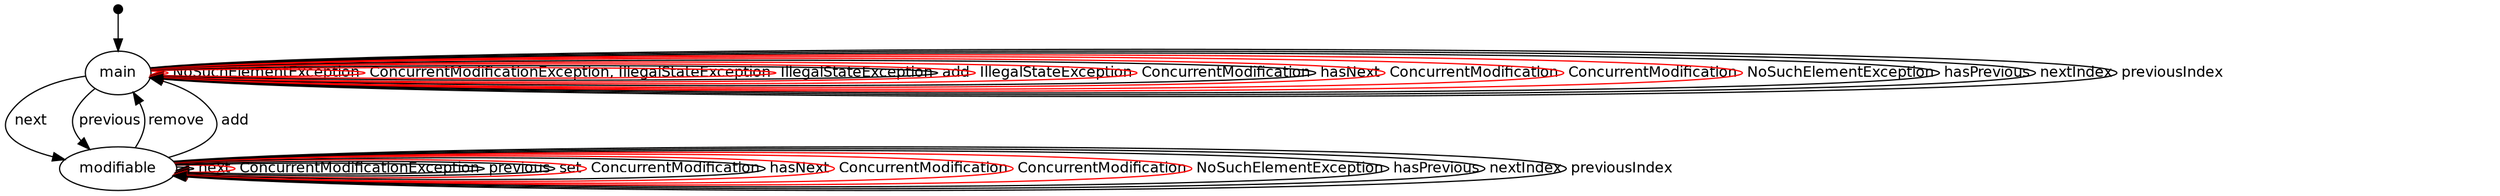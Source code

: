 digraph model {
  graph [ rankdir = "TB", ranksep="0.4", nodesep="0.2" ];
  node [ fontname = "Helvetica", fontsize="12.0", margin="0.07" ];
  edge [ fontname = "Helvetica", fontsize="12.0", margin="0.05" ];
  "" [ shape = "point", height="0.1" ];
  "" -> main
  main	-> modifiable [ label = " next " ];
  main	-> main [ label = " NoSuchElementException " color = "red" ];
  main	-> main [ label = " ConcurrentModificationException, IllegalStateException " color = "red" ];
  main	-> main [ label = " IllegalStateException " color = "red" ];
  main	-> modifiable [ label = " previous " ];
  main	-> main [ label = " add " ];
  main	-> main [ label = " IllegalStateException " color = "red" ];
  main	-> main [ label = " ConcurrentModification " color = "red" ];
  main	-> main [ label = " hasNext " ];
  main	-> main [ label = " ConcurrentModification " color = "red" ];
  main	-> main [ label = " ConcurrentModification " color = "red" ];
  main	-> main [ label = " NoSuchElementException " color = "red" ];
  main	-> main [ label = " hasPrevious " ];
  main	-> main [ label = " nextIndex " ];
  main	-> main [ label = " previousIndex " ];
  modifiable	-> modifiable [ label = " next " ];
  modifiable	-> modifiable [ label = " ConcurrentModificationException " color = "red" ];
  modifiable	-> main [ label = " remove " ];
  modifiable	-> modifiable [ label = " previous " ];
  modifiable	-> modifiable [ label = " set " ];
  modifiable	-> main [ label = " add " ];
  modifiable	-> modifiable [ label = " ConcurrentModification " color = "red" ];
  modifiable	-> modifiable [ label = " hasNext " ];
  modifiable	-> modifiable [ label = " ConcurrentModification " color = "red" ];
  modifiable	-> modifiable [ label = " ConcurrentModification " color = "red" ];
  modifiable	-> modifiable [ label = " NoSuchElementException " color = "red" ];
  modifiable	-> modifiable [ label = " hasPrevious " ];
  modifiable	-> modifiable [ label = " nextIndex " ];
  modifiable	-> modifiable [ label = " previousIndex " ];
}
